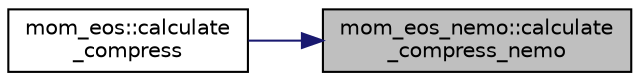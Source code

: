 digraph "mom_eos_nemo::calculate_compress_nemo"
{
 // INTERACTIVE_SVG=YES
 // LATEX_PDF_SIZE
  edge [fontname="Helvetica",fontsize="10",labelfontname="Helvetica",labelfontsize="10"];
  node [fontname="Helvetica",fontsize="10",shape=record];
  rankdir="RL";
  Node1 [label="mom_eos_nemo::calculate\l_compress_nemo",height=0.2,width=0.4,color="black", fillcolor="grey75", style="filled", fontcolor="black",tooltip="Compute the in situ density of sea water (rho in [kg m-3]) and the compressibility (drho/dp = C_sound..."];
  Node1 -> Node2 [dir="back",color="midnightblue",fontsize="10",style="solid",fontname="Helvetica"];
  Node2 [label="mom_eos::calculate\l_compress",height=0.2,width=0.4,color="black", fillcolor="white", style="filled",URL="$namespacemom__eos.html#a14a3add75346358ce7d31d3b841a750d",tooltip="Calls the appropriate subroutine to calculate the density and compressibility for 1-D array inputs."];
}
